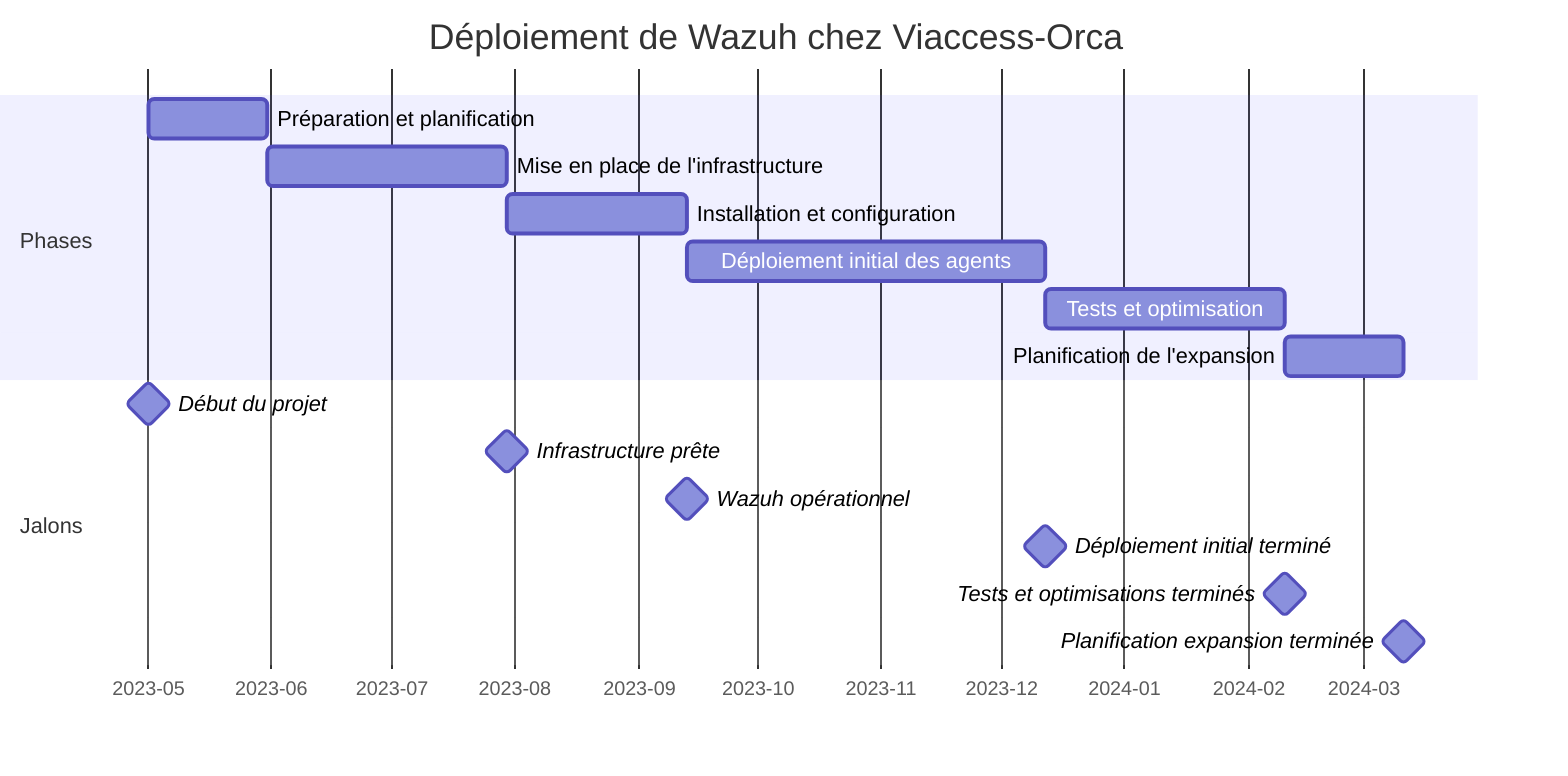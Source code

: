gantt
    title Déploiement de Wazuh chez Viaccess-Orca
    dateFormat  YYYY-MM-DD
    axisFormat  %Y-%m

    section Phases
    Préparation et planification      :a1, 2023-05-01, 30d
    Mise en place de l'infrastructure :a2, after a1  , 60d
    Installation et configuration     :a3, after a2  , 45d
    Déploiement initial des agents    :a4, after a3  , 90d
    Tests et optimisation             :a5, after a4  , 60d
    Planification de l'expansion      :a6, after a5  , 30d

    section Jalons
    Début du projet                   :milestone, m1, 2023-05-01, 0d
    Infrastructure prête              :milestone, m2, after a2, 0d
    Wazuh opérationnel                :milestone, m3, after a3, 0d
    Déploiement initial terminé       :milestone, m4, after a4, 0d
    Tests et optimisations terminés   :milestone, m5, after a5, 0d
    Planification expansion terminée  :milestone, m6, after a6, 0d